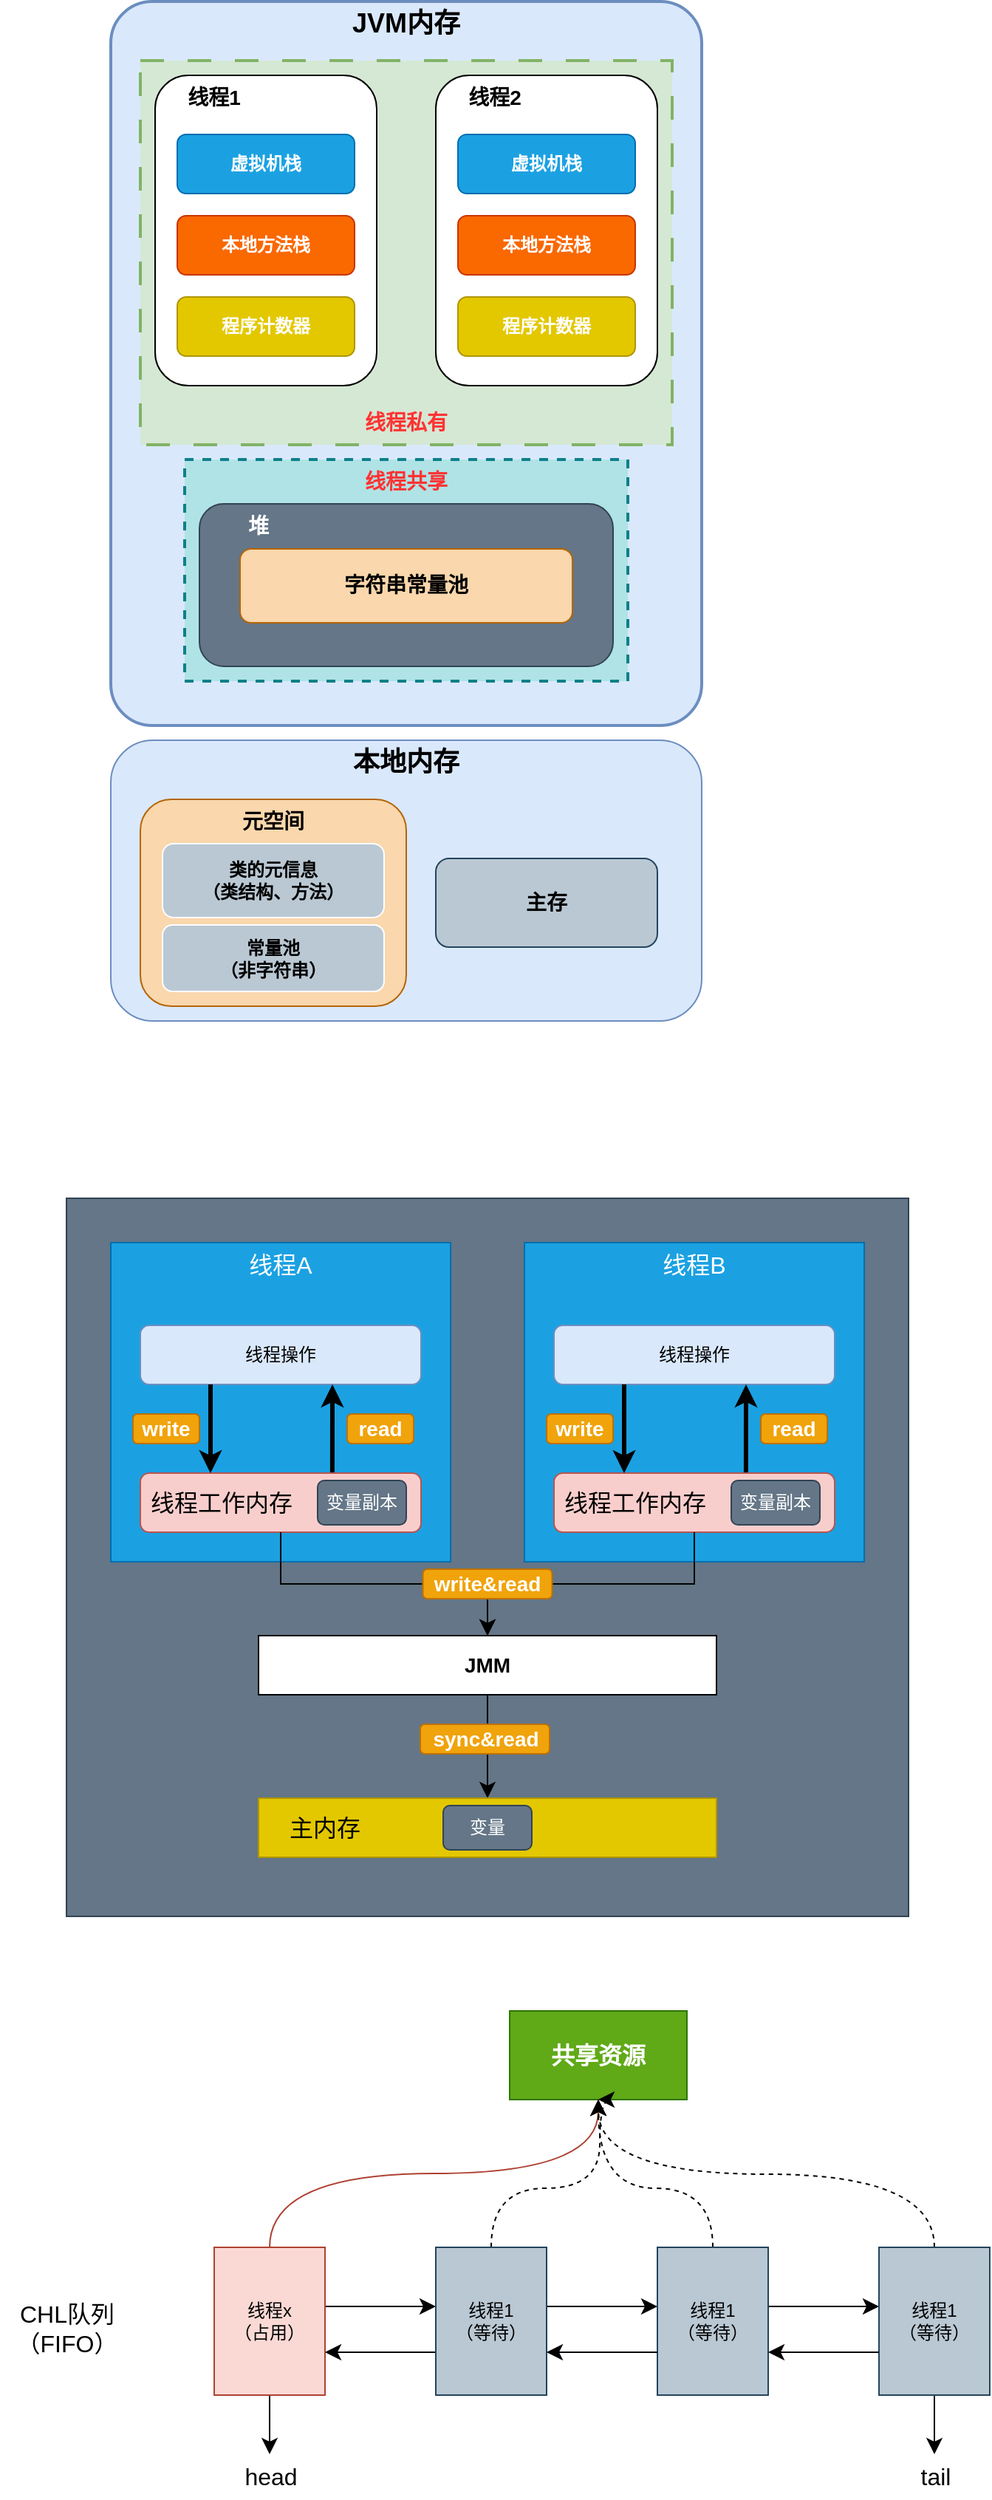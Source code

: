 <mxfile version="24.7.17">
  <diagram name="第 1 页" id="R8lSAh_ms-Js-fD9iYkR">
    <mxGraphModel dx="712" dy="814" grid="1" gridSize="10" guides="1" tooltips="1" connect="1" arrows="1" fold="1" page="1" pageScale="1" pageWidth="827" pageHeight="1169" math="0" shadow="0">
      <root>
        <mxCell id="0" />
        <mxCell id="1" parent="0" />
        <mxCell id="kH9MLhwengYHdYV4Ar4A-25" value="" style="group" vertex="1" connectable="0" parent="1">
          <mxGeometry x="90" y="70" width="400" height="690" as="geometry" />
        </mxCell>
        <mxCell id="D8Kj4qU78no7kVrKuZ1o-30" value="" style="rounded=1;whiteSpace=wrap;html=1;fillColor=#dae8fc;strokeColor=#6c8ebf;" parent="kH9MLhwengYHdYV4Ar4A-25" vertex="1">
          <mxGeometry y="500" width="400" height="190" as="geometry" />
        </mxCell>
        <mxCell id="D8Kj4qU78no7kVrKuZ1o-2" value="" style="rounded=1;whiteSpace=wrap;html=1;fillColor=#dae8fc;strokeColor=#6c8ebf;imageWidth=24;arcSize=7;textShadow=0;strokeWidth=2;" parent="kH9MLhwengYHdYV4Ar4A-25" vertex="1">
          <mxGeometry width="400" height="490" as="geometry" />
        </mxCell>
        <mxCell id="D8Kj4qU78no7kVrKuZ1o-3" value="&lt;b&gt;&lt;font style=&quot;font-size: 18px;&quot;&gt;JVM内存&lt;/font&gt;&lt;/b&gt;" style="text;html=1;align=center;verticalAlign=middle;whiteSpace=wrap;rounded=0;" parent="kH9MLhwengYHdYV4Ar4A-25" vertex="1">
          <mxGeometry x="160" width="80" height="30" as="geometry" />
        </mxCell>
        <mxCell id="D8Kj4qU78no7kVrKuZ1o-17" value="" style="rounded=0;whiteSpace=wrap;html=1;fillColor=#d5e8d4;strokeColor=#82b366;strokeWidth=2;dashed=1;dashPattern=8 8;" parent="kH9MLhwengYHdYV4Ar4A-25" vertex="1">
          <mxGeometry x="20" y="40" width="360" height="260" as="geometry" />
        </mxCell>
        <mxCell id="D8Kj4qU78no7kVrKuZ1o-4" value="" style="rounded=1;whiteSpace=wrap;html=1;" parent="kH9MLhwengYHdYV4Ar4A-25" vertex="1">
          <mxGeometry x="30" y="50" width="150" height="210" as="geometry" />
        </mxCell>
        <mxCell id="D8Kj4qU78no7kVrKuZ1o-5" value="&lt;span style=&quot;font-size: 14px;&quot;&gt;&lt;b&gt;线程1&lt;/b&gt;&lt;/span&gt;" style="text;html=1;align=center;verticalAlign=middle;whiteSpace=wrap;rounded=0;" parent="kH9MLhwengYHdYV4Ar4A-25" vertex="1">
          <mxGeometry x="30" y="50" width="80" height="30" as="geometry" />
        </mxCell>
        <mxCell id="D8Kj4qU78no7kVrKuZ1o-8" value="&lt;b&gt;&lt;font&gt;虚拟机栈&lt;/font&gt;&lt;/b&gt;" style="rounded=1;whiteSpace=wrap;html=1;fillColor=#1ba1e2;fontColor=#FFFFFF;strokeColor=#006EAF;" parent="kH9MLhwengYHdYV4Ar4A-25" vertex="1">
          <mxGeometry x="45" y="90" width="120" height="40" as="geometry" />
        </mxCell>
        <mxCell id="D8Kj4qU78no7kVrKuZ1o-9" value="&lt;b&gt;本地方法栈&lt;/b&gt;" style="rounded=1;whiteSpace=wrap;html=1;fillColor=#fa6800;fontColor=#FFFFFF;strokeColor=#C73500;" parent="kH9MLhwengYHdYV4Ar4A-25" vertex="1">
          <mxGeometry x="45" y="145" width="120" height="40" as="geometry" />
        </mxCell>
        <mxCell id="D8Kj4qU78no7kVrKuZ1o-10" value="&lt;b&gt;程序计数器&lt;/b&gt;" style="rounded=1;whiteSpace=wrap;html=1;fillColor=#e3c800;fontColor=#FFFFFF;strokeColor=#B09500;" parent="kH9MLhwengYHdYV4Ar4A-25" vertex="1">
          <mxGeometry x="45" y="200" width="120" height="40" as="geometry" />
        </mxCell>
        <mxCell id="D8Kj4qU78no7kVrKuZ1o-11" value="" style="rounded=1;whiteSpace=wrap;html=1;" parent="kH9MLhwengYHdYV4Ar4A-25" vertex="1">
          <mxGeometry x="220" y="50" width="150" height="210" as="geometry" />
        </mxCell>
        <mxCell id="D8Kj4qU78no7kVrKuZ1o-12" value="&lt;span style=&quot;font-size: 14px;&quot;&gt;&lt;b&gt;线程2&lt;/b&gt;&lt;/span&gt;" style="text;html=1;align=center;verticalAlign=middle;whiteSpace=wrap;rounded=0;" parent="kH9MLhwengYHdYV4Ar4A-25" vertex="1">
          <mxGeometry x="220" y="50" width="80" height="30" as="geometry" />
        </mxCell>
        <mxCell id="D8Kj4qU78no7kVrKuZ1o-13" value="&lt;b&gt;虚拟机栈&lt;/b&gt;" style="rounded=1;whiteSpace=wrap;html=1;fillColor=#1ba1e2;fontColor=#FFFFFF;strokeColor=#006EAF;" parent="kH9MLhwengYHdYV4Ar4A-25" vertex="1">
          <mxGeometry x="235" y="90" width="120" height="40" as="geometry" />
        </mxCell>
        <mxCell id="D8Kj4qU78no7kVrKuZ1o-14" value="&lt;b&gt;本地方法栈&lt;/b&gt;" style="rounded=1;whiteSpace=wrap;html=1;fillColor=#fa6800;fontColor=#FFFFFF;strokeColor=#C73500;" parent="kH9MLhwengYHdYV4Ar4A-25" vertex="1">
          <mxGeometry x="235" y="145" width="120" height="40" as="geometry" />
        </mxCell>
        <mxCell id="D8Kj4qU78no7kVrKuZ1o-15" value="&lt;b&gt;程序计数器&lt;/b&gt;" style="rounded=1;whiteSpace=wrap;html=1;fillColor=#e3c800;fontColor=#FFFFFF;strokeColor=#B09500;" parent="kH9MLhwengYHdYV4Ar4A-25" vertex="1">
          <mxGeometry x="235" y="200" width="120" height="40" as="geometry" />
        </mxCell>
        <mxCell id="D8Kj4qU78no7kVrKuZ1o-18" value="&lt;span style=&quot;font-size: 14px;&quot;&gt;&lt;b&gt;&lt;font color=&quot;#ff3333&quot;&gt;线程私有&lt;/font&gt;&lt;/b&gt;&lt;/span&gt;" style="text;html=1;align=center;verticalAlign=middle;whiteSpace=wrap;rounded=0;" parent="kH9MLhwengYHdYV4Ar4A-25" vertex="1">
          <mxGeometry x="160" y="270" width="80" height="30" as="geometry" />
        </mxCell>
        <mxCell id="D8Kj4qU78no7kVrKuZ1o-21" value="" style="rounded=0;whiteSpace=wrap;html=1;fillColor=#b0e3e6;strokeColor=#0e8088;dashed=1;strokeWidth=2;" parent="kH9MLhwengYHdYV4Ar4A-25" vertex="1">
          <mxGeometry x="50" y="310" width="300" height="150" as="geometry" />
        </mxCell>
        <mxCell id="D8Kj4qU78no7kVrKuZ1o-20" value="&lt;span style=&quot;font-size: 14px;&quot;&gt;&lt;b&gt;&lt;font color=&quot;#ff3333&quot;&gt;线程共享&lt;/font&gt;&lt;/b&gt;&lt;/span&gt;" style="text;html=1;align=center;verticalAlign=middle;whiteSpace=wrap;rounded=0;" parent="kH9MLhwengYHdYV4Ar4A-25" vertex="1">
          <mxGeometry x="160" y="310" width="80" height="30" as="geometry" />
        </mxCell>
        <mxCell id="D8Kj4qU78no7kVrKuZ1o-23" value="" style="rounded=1;whiteSpace=wrap;html=1;fillColor=#fad7ac;strokeColor=#b46504;" parent="kH9MLhwengYHdYV4Ar4A-25" vertex="1">
          <mxGeometry x="35" y="551" width="150" height="120" as="geometry" />
        </mxCell>
        <mxCell id="D8Kj4qU78no7kVrKuZ1o-25" value="" style="rounded=1;whiteSpace=wrap;html=1;fillColor=#bac8d3;strokeColor=#23445d;" parent="kH9MLhwengYHdYV4Ar4A-25" vertex="1">
          <mxGeometry x="220" y="580" width="150" height="60" as="geometry" />
        </mxCell>
        <mxCell id="D8Kj4qU78no7kVrKuZ1o-26" value="" style="rounded=1;whiteSpace=wrap;html=1;fillColor=#fad7ac;strokeColor=#b46504;" parent="kH9MLhwengYHdYV4Ar4A-25" vertex="1">
          <mxGeometry x="20" y="540" width="180" height="140" as="geometry" />
        </mxCell>
        <mxCell id="D8Kj4qU78no7kVrKuZ1o-27" value="&lt;span style=&quot;font-size: 14px;&quot;&gt;&lt;b&gt;元空间&lt;/b&gt;&lt;/span&gt;" style="text;html=1;align=center;verticalAlign=middle;whiteSpace=wrap;rounded=0;" parent="kH9MLhwengYHdYV4Ar4A-25" vertex="1">
          <mxGeometry x="70" y="540" width="80" height="30" as="geometry" />
        </mxCell>
        <mxCell id="D8Kj4qU78no7kVrKuZ1o-28" value="&lt;span style=&quot;font-size: 14px;&quot;&gt;&lt;b&gt;主存&lt;/b&gt;&lt;/span&gt;" style="text;html=1;align=center;verticalAlign=middle;whiteSpace=wrap;rounded=0;" parent="kH9MLhwengYHdYV4Ar4A-25" vertex="1">
          <mxGeometry x="255" y="595" width="80" height="30" as="geometry" />
        </mxCell>
        <mxCell id="D8Kj4qU78no7kVrKuZ1o-33" value="" style="group;fillColor=none;strokeColor=none;" parent="kH9MLhwengYHdYV4Ar4A-25" vertex="1" connectable="0">
          <mxGeometry x="60" y="340" width="280" height="111" as="geometry" />
        </mxCell>
        <mxCell id="D8Kj4qU78no7kVrKuZ1o-29" value="" style="rounded=1;whiteSpace=wrap;html=1;fillColor=#647687;strokeColor=#314354;fontColor=#ffffff;movable=0;resizable=0;rotatable=0;deletable=0;editable=0;locked=1;connectable=0;" parent="D8Kj4qU78no7kVrKuZ1o-33" vertex="1">
          <mxGeometry width="280" height="110" as="geometry" />
        </mxCell>
        <mxCell id="D8Kj4qU78no7kVrKuZ1o-31" value="&lt;span style=&quot;font-size: 14px;&quot;&gt;&lt;b&gt;&lt;font color=&quot;#ffffff&quot;&gt;堆&lt;/font&gt;&lt;/b&gt;&lt;/span&gt;" style="text;html=1;align=center;verticalAlign=middle;whiteSpace=wrap;rounded=0;movable=0;resizable=0;rotatable=0;deletable=0;editable=0;locked=1;connectable=0;" parent="D8Kj4qU78no7kVrKuZ1o-33" vertex="1">
          <mxGeometry width="80" height="30" as="geometry" />
        </mxCell>
        <mxCell id="D8Kj4qU78no7kVrKuZ1o-32" value="" style="rounded=1;whiteSpace=wrap;html=1;fillColor=#fad7ac;strokeColor=#b46504;" parent="D8Kj4qU78no7kVrKuZ1o-33" vertex="1">
          <mxGeometry x="27.5" y="30.5" width="225" height="50" as="geometry" />
        </mxCell>
        <mxCell id="D8Kj4qU78no7kVrKuZ1o-36" value="&lt;span style=&quot;font-size: 14px;&quot;&gt;&lt;b&gt;字符串常量池&lt;/b&gt;&lt;/span&gt;" style="text;html=1;align=center;verticalAlign=middle;whiteSpace=wrap;rounded=0;" parent="D8Kj4qU78no7kVrKuZ1o-33" vertex="1">
          <mxGeometry x="95" y="40" width="90" height="30" as="geometry" />
        </mxCell>
        <mxCell id="D8Kj4qU78no7kVrKuZ1o-34" value="&lt;b&gt;&lt;font style=&quot;font-size: 18px;&quot;&gt;本地内存&lt;/font&gt;&lt;/b&gt;" style="text;html=1;align=center;verticalAlign=middle;whiteSpace=wrap;rounded=0;" parent="kH9MLhwengYHdYV4Ar4A-25" vertex="1">
          <mxGeometry x="160" y="500" width="80" height="30" as="geometry" />
        </mxCell>
        <mxCell id="D8Kj4qU78no7kVrKuZ1o-37" value="常量池&lt;div&gt;（非字符串）&lt;/div&gt;" style="rounded=1;whiteSpace=wrap;html=1;fillColor=#bac8d3;strokeColor=#FFFFFF;fontStyle=1" parent="kH9MLhwengYHdYV4Ar4A-25" vertex="1">
          <mxGeometry x="35" y="625" width="150" height="45" as="geometry" />
        </mxCell>
        <mxCell id="D8Kj4qU78no7kVrKuZ1o-38" value="类的元信息&lt;div&gt;（类结构、方法）&lt;/div&gt;" style="rounded=1;whiteSpace=wrap;html=1;fillColor=#bac8d3;strokeColor=#FFFFFF;fontStyle=1" parent="kH9MLhwengYHdYV4Ar4A-25" vertex="1">
          <mxGeometry x="35" y="570" width="150" height="50" as="geometry" />
        </mxCell>
        <mxCell id="kH9MLhwengYHdYV4Ar4A-31" value="" style="group" vertex="1" connectable="0" parent="1">
          <mxGeometry x="60" y="880" width="570" height="486" as="geometry" />
        </mxCell>
        <mxCell id="PDrUq4Q-Q5MVaonfOiOn-1" value="" style="rounded=0;whiteSpace=wrap;html=1;fillColor=#647687;strokeColor=#314354;fontColor=#ffffff;" parent="kH9MLhwengYHdYV4Ar4A-31" vertex="1">
          <mxGeometry width="570" height="486" as="geometry" />
        </mxCell>
        <mxCell id="PDrUq4Q-Q5MVaonfOiOn-2" value="" style="rounded=0;whiteSpace=wrap;html=1;fillColor=#1ba1e2;fontColor=#ffffff;strokeColor=#006EAF;" parent="kH9MLhwengYHdYV4Ar4A-31" vertex="1">
          <mxGeometry x="30" y="30" width="230" height="216" as="geometry" />
        </mxCell>
        <mxCell id="PDrUq4Q-Q5MVaonfOiOn-4" value="线程操作" style="rounded=1;whiteSpace=wrap;html=1;fillColor=#dae8fc;strokeColor=#6c8ebf;" parent="kH9MLhwengYHdYV4Ar4A-31" vertex="1">
          <mxGeometry x="50" y="86" width="190" height="40" as="geometry" />
        </mxCell>
        <mxCell id="PDrUq4Q-Q5MVaonfOiOn-9" style="edgeStyle=orthogonalEdgeStyle;rounded=0;orthogonalLoop=1;jettySize=auto;html=1;exitX=0.684;exitY=0.1;exitDx=0;exitDy=0;exitPerimeter=0;strokeWidth=3;" parent="kH9MLhwengYHdYV4Ar4A-31" source="PDrUq4Q-Q5MVaonfOiOn-5" target="PDrUq4Q-Q5MVaonfOiOn-4" edge="1">
          <mxGeometry relative="1" as="geometry">
            <Array as="points">
              <mxPoint x="180" y="136" />
              <mxPoint x="180" y="136" />
            </Array>
          </mxGeometry>
        </mxCell>
        <mxCell id="PDrUq4Q-Q5MVaonfOiOn-5" value="" style="rounded=1;whiteSpace=wrap;html=1;fillColor=#f8cecc;strokeColor=#b85450;" parent="kH9MLhwengYHdYV4Ar4A-31" vertex="1">
          <mxGeometry x="50" y="186" width="190" height="40" as="geometry" />
        </mxCell>
        <mxCell id="PDrUq4Q-Q5MVaonfOiOn-7" style="edgeStyle=orthogonalEdgeStyle;rounded=0;orthogonalLoop=1;jettySize=auto;html=1;exitX=0.25;exitY=1;exitDx=0;exitDy=0;strokeWidth=3;" parent="kH9MLhwengYHdYV4Ar4A-31" source="PDrUq4Q-Q5MVaonfOiOn-4" edge="1">
          <mxGeometry relative="1" as="geometry">
            <mxPoint x="81" y="126" as="sourcePoint" />
            <mxPoint x="98" y="186" as="targetPoint" />
            <Array as="points">
              <mxPoint x="98" y="186" />
            </Array>
          </mxGeometry>
        </mxCell>
        <mxCell id="PDrUq4Q-Q5MVaonfOiOn-14" value="&lt;font size=&quot;1&quot; color=&quot;#ffffff&quot;&gt;&lt;b style=&quot;font-size: 14px;&quot;&gt;write&lt;/b&gt;&lt;/font&gt;" style="rounded=1;whiteSpace=wrap;html=1;fillColor=#f0a30a;fontColor=#000000;strokeColor=#BD7000;" parent="kH9MLhwengYHdYV4Ar4A-31" vertex="1">
          <mxGeometry x="45" y="146" width="45" height="20" as="geometry" />
        </mxCell>
        <mxCell id="PDrUq4Q-Q5MVaonfOiOn-15" value="&lt;font size=&quot;1&quot; color=&quot;#ffffff&quot;&gt;&lt;b style=&quot;font-size: 14px;&quot;&gt;read&lt;/b&gt;&lt;/font&gt;" style="rounded=1;whiteSpace=wrap;html=1;fillColor=#f0a30a;fontColor=#000000;strokeColor=#BD7000;" parent="kH9MLhwengYHdYV4Ar4A-31" vertex="1">
          <mxGeometry x="190" y="146" width="45" height="20" as="geometry" />
        </mxCell>
        <mxCell id="kH9MLhwengYHdYV4Ar4A-1" value="&lt;font color=&quot;#ffffff&quot;&gt;线程A&lt;/font&gt;" style="text;html=1;align=center;verticalAlign=middle;whiteSpace=wrap;rounded=0;fontSize=16;" vertex="1" parent="kH9MLhwengYHdYV4Ar4A-31">
          <mxGeometry x="115" y="30" width="60" height="30" as="geometry" />
        </mxCell>
        <mxCell id="kH9MLhwengYHdYV4Ar4A-2" value="线程工作内存" style="text;html=1;align=center;verticalAlign=middle;whiteSpace=wrap;rounded=0;fontSize=16;" vertex="1" parent="kH9MLhwengYHdYV4Ar4A-31">
          <mxGeometry x="40" y="191" width="130" height="30" as="geometry" />
        </mxCell>
        <mxCell id="kH9MLhwengYHdYV4Ar4A-3" value="变量副本" style="rounded=1;whiteSpace=wrap;html=1;fillColor=#647687;fontColor=#ffffff;strokeColor=#314354;" vertex="1" parent="kH9MLhwengYHdYV4Ar4A-31">
          <mxGeometry x="170" y="191" width="60" height="30" as="geometry" />
        </mxCell>
        <mxCell id="kH9MLhwengYHdYV4Ar4A-4" value="" style="rounded=0;whiteSpace=wrap;html=1;fillColor=#1ba1e2;fontColor=#ffffff;strokeColor=#006EAF;" vertex="1" parent="kH9MLhwengYHdYV4Ar4A-31">
          <mxGeometry x="310" y="30" width="230" height="216" as="geometry" />
        </mxCell>
        <mxCell id="kH9MLhwengYHdYV4Ar4A-5" value="线程操作" style="rounded=1;whiteSpace=wrap;html=1;fillColor=#dae8fc;strokeColor=#6c8ebf;" vertex="1" parent="kH9MLhwengYHdYV4Ar4A-31">
          <mxGeometry x="330" y="86" width="190" height="40" as="geometry" />
        </mxCell>
        <mxCell id="kH9MLhwengYHdYV4Ar4A-6" style="edgeStyle=orthogonalEdgeStyle;rounded=0;orthogonalLoop=1;jettySize=auto;html=1;exitX=0.684;exitY=0.1;exitDx=0;exitDy=0;exitPerimeter=0;strokeWidth=3;" edge="1" parent="kH9MLhwengYHdYV4Ar4A-31" source="kH9MLhwengYHdYV4Ar4A-7" target="kH9MLhwengYHdYV4Ar4A-5">
          <mxGeometry relative="1" as="geometry">
            <Array as="points">
              <mxPoint x="460" y="136" />
              <mxPoint x="460" y="136" />
            </Array>
          </mxGeometry>
        </mxCell>
        <mxCell id="kH9MLhwengYHdYV4Ar4A-7" value="" style="rounded=1;whiteSpace=wrap;html=1;fillColor=#f8cecc;strokeColor=#b85450;" vertex="1" parent="kH9MLhwengYHdYV4Ar4A-31">
          <mxGeometry x="330" y="186" width="190" height="40" as="geometry" />
        </mxCell>
        <mxCell id="kH9MLhwengYHdYV4Ar4A-8" style="edgeStyle=orthogonalEdgeStyle;rounded=0;orthogonalLoop=1;jettySize=auto;html=1;exitX=0.25;exitY=1;exitDx=0;exitDy=0;strokeWidth=3;" edge="1" parent="kH9MLhwengYHdYV4Ar4A-31" source="kH9MLhwengYHdYV4Ar4A-5">
          <mxGeometry relative="1" as="geometry">
            <mxPoint x="361" y="126" as="sourcePoint" />
            <mxPoint x="378" y="186" as="targetPoint" />
            <Array as="points">
              <mxPoint x="378" y="186" />
            </Array>
          </mxGeometry>
        </mxCell>
        <mxCell id="kH9MLhwengYHdYV4Ar4A-9" value="&lt;font size=&quot;1&quot; color=&quot;#ffffff&quot;&gt;&lt;b style=&quot;font-size: 14px;&quot;&gt;write&lt;/b&gt;&lt;/font&gt;" style="rounded=1;whiteSpace=wrap;html=1;fillColor=#f0a30a;fontColor=#000000;strokeColor=#BD7000;" vertex="1" parent="kH9MLhwengYHdYV4Ar4A-31">
          <mxGeometry x="325" y="146" width="45" height="20" as="geometry" />
        </mxCell>
        <mxCell id="kH9MLhwengYHdYV4Ar4A-10" value="&lt;font size=&quot;1&quot; color=&quot;#ffffff&quot;&gt;&lt;b style=&quot;font-size: 14px;&quot;&gt;read&lt;/b&gt;&lt;/font&gt;" style="rounded=1;whiteSpace=wrap;html=1;fillColor=#f0a30a;fontColor=#000000;strokeColor=#BD7000;" vertex="1" parent="kH9MLhwengYHdYV4Ar4A-31">
          <mxGeometry x="470" y="146" width="45" height="20" as="geometry" />
        </mxCell>
        <mxCell id="kH9MLhwengYHdYV4Ar4A-11" value="&lt;font color=&quot;#ffffff&quot;&gt;线程B&lt;/font&gt;" style="text;html=1;align=center;verticalAlign=middle;whiteSpace=wrap;rounded=0;fontSize=16;" vertex="1" parent="kH9MLhwengYHdYV4Ar4A-31">
          <mxGeometry x="395" y="30" width="60" height="30" as="geometry" />
        </mxCell>
        <mxCell id="kH9MLhwengYHdYV4Ar4A-12" value="线程工作内存" style="text;html=1;align=center;verticalAlign=middle;whiteSpace=wrap;rounded=0;fontSize=16;" vertex="1" parent="kH9MLhwengYHdYV4Ar4A-31">
          <mxGeometry x="320" y="191" width="130" height="30" as="geometry" />
        </mxCell>
        <mxCell id="kH9MLhwengYHdYV4Ar4A-13" value="变量副本" style="rounded=1;whiteSpace=wrap;html=1;fillColor=#647687;fontColor=#ffffff;strokeColor=#314354;" vertex="1" parent="kH9MLhwengYHdYV4Ar4A-31">
          <mxGeometry x="450" y="191" width="60" height="30" as="geometry" />
        </mxCell>
        <mxCell id="kH9MLhwengYHdYV4Ar4A-22" style="edgeStyle=none;curved=1;rounded=0;orthogonalLoop=1;jettySize=auto;html=1;entryX=0.5;entryY=0;entryDx=0;entryDy=0;fontSize=12;startSize=8;endSize=8;" edge="1" parent="kH9MLhwengYHdYV4Ar4A-31" source="kH9MLhwengYHdYV4Ar4A-14" target="kH9MLhwengYHdYV4Ar4A-15">
          <mxGeometry relative="1" as="geometry" />
        </mxCell>
        <mxCell id="kH9MLhwengYHdYV4Ar4A-14" value="&lt;b&gt;&lt;font style=&quot;font-size: 14px;&quot;&gt;JMM&lt;/font&gt;&lt;/b&gt;" style="rounded=0;whiteSpace=wrap;html=1;" vertex="1" parent="kH9MLhwengYHdYV4Ar4A-31">
          <mxGeometry x="130" y="296" width="310" height="40" as="geometry" />
        </mxCell>
        <mxCell id="kH9MLhwengYHdYV4Ar4A-15" value="" style="rounded=0;whiteSpace=wrap;html=1;fillColor=#e3c800;fontColor=#000000;strokeColor=#B09500;" vertex="1" parent="kH9MLhwengYHdYV4Ar4A-31">
          <mxGeometry x="130" y="406" width="310" height="40" as="geometry" />
        </mxCell>
        <mxCell id="kH9MLhwengYHdYV4Ar4A-18" value="" style="endArrow=classic;html=1;rounded=0;fontSize=12;startSize=8;endSize=8;edgeStyle=orthogonalEdgeStyle;exitX=0.5;exitY=1;exitDx=0;exitDy=0;entryX=0.5;entryY=0;entryDx=0;entryDy=0;" edge="1" parent="kH9MLhwengYHdYV4Ar4A-31" source="PDrUq4Q-Q5MVaonfOiOn-5" target="kH9MLhwengYHdYV4Ar4A-14">
          <mxGeometry width="50" height="50" relative="1" as="geometry">
            <mxPoint x="60" y="326" as="sourcePoint" />
            <mxPoint x="110" y="276" as="targetPoint" />
          </mxGeometry>
        </mxCell>
        <mxCell id="kH9MLhwengYHdYV4Ar4A-21" value="" style="endArrow=classic;html=1;rounded=0;fontSize=12;startSize=8;endSize=8;entryX=0.5;entryY=0;entryDx=0;entryDy=0;edgeStyle=orthogonalEdgeStyle;exitX=0.5;exitY=1;exitDx=0;exitDy=0;" edge="1" parent="kH9MLhwengYHdYV4Ar4A-31" source="kH9MLhwengYHdYV4Ar4A-7" target="kH9MLhwengYHdYV4Ar4A-14">
          <mxGeometry width="50" height="50" relative="1" as="geometry">
            <mxPoint x="430" y="236" as="sourcePoint" />
            <mxPoint x="480" y="186" as="targetPoint" />
          </mxGeometry>
        </mxCell>
        <mxCell id="kH9MLhwengYHdYV4Ar4A-23" value="主内存" style="text;html=1;align=center;verticalAlign=middle;whiteSpace=wrap;rounded=0;fontSize=16;" vertex="1" parent="kH9MLhwengYHdYV4Ar4A-31">
          <mxGeometry x="130" y="411" width="90" height="30" as="geometry" />
        </mxCell>
        <mxCell id="kH9MLhwengYHdYV4Ar4A-24" value="变量" style="rounded=1;whiteSpace=wrap;html=1;fillColor=#647687;strokeColor=#314354;fontColor=#ffffff;" vertex="1" parent="kH9MLhwengYHdYV4Ar4A-31">
          <mxGeometry x="255" y="411" width="60" height="30" as="geometry" />
        </mxCell>
        <mxCell id="kH9MLhwengYHdYV4Ar4A-26" value="&lt;font size=&quot;1&quot; color=&quot;#ffffff&quot;&gt;&lt;b style=&quot;font-size: 14px;&quot;&gt;write&amp;amp;read&lt;/b&gt;&lt;/font&gt;" style="rounded=1;whiteSpace=wrap;html=1;fillColor=#f0a30a;fontColor=#000000;strokeColor=#BD7000;" vertex="1" parent="kH9MLhwengYHdYV4Ar4A-31">
          <mxGeometry x="241.25" y="251" width="87.5" height="20" as="geometry" />
        </mxCell>
        <mxCell id="kH9MLhwengYHdYV4Ar4A-30" value="&lt;font size=&quot;1&quot; color=&quot;#ffffff&quot;&gt;&lt;b style=&quot;font-size: 14px;&quot;&gt;sync&amp;amp;read&lt;/b&gt;&lt;/font&gt;" style="rounded=1;whiteSpace=wrap;html=1;fillColor=#f0a30a;fontColor=#000000;strokeColor=#BD7000;" vertex="1" parent="kH9MLhwengYHdYV4Ar4A-31">
          <mxGeometry x="239.5" y="356" width="87.5" height="20" as="geometry" />
        </mxCell>
        <mxCell id="kH9MLhwengYHdYV4Ar4A-32" value="&lt;b&gt;&lt;font style=&quot;font-size: 16px;&quot;&gt;共享资源&lt;/font&gt;&lt;/b&gt;" style="rounded=0;whiteSpace=wrap;html=1;fillColor=#60a917;fontColor=#ffffff;strokeColor=#2D7600;" vertex="1" parent="1">
          <mxGeometry x="360" y="1430" width="120" height="60" as="geometry" />
        </mxCell>
        <mxCell id="kH9MLhwengYHdYV4Ar4A-35" value="" style="edgeStyle=none;curved=1;rounded=0;orthogonalLoop=1;jettySize=auto;html=1;fontSize=12;startSize=8;endSize=8;" edge="1" parent="1">
          <mxGeometry relative="1" as="geometry">
            <mxPoint x="235" y="1630" as="sourcePoint" />
            <mxPoint x="310" y="1630" as="targetPoint" />
          </mxGeometry>
        </mxCell>
        <mxCell id="kH9MLhwengYHdYV4Ar4A-47" style="edgeStyle=none;curved=1;rounded=0;orthogonalLoop=1;jettySize=auto;html=1;fontSize=12;startSize=8;endSize=8;" edge="1" parent="1" source="kH9MLhwengYHdYV4Ar4A-33">
          <mxGeometry relative="1" as="geometry">
            <mxPoint x="197.5" y="1730" as="targetPoint" />
          </mxGeometry>
        </mxCell>
        <mxCell id="kH9MLhwengYHdYV4Ar4A-52" style="edgeStyle=orthogonalEdgeStyle;rounded=0;orthogonalLoop=1;jettySize=auto;html=1;entryX=0.5;entryY=1;entryDx=0;entryDy=0;fontSize=12;startSize=8;endSize=8;curved=1;fillColor=#fad9d5;strokeColor=#ae4132;" edge="1" parent="1" source="kH9MLhwengYHdYV4Ar4A-33" target="kH9MLhwengYHdYV4Ar4A-32">
          <mxGeometry relative="1" as="geometry">
            <Array as="points">
              <mxPoint x="198" y="1540" />
              <mxPoint x="420" y="1540" />
            </Array>
          </mxGeometry>
        </mxCell>
        <mxCell id="kH9MLhwengYHdYV4Ar4A-33" value="线程x&lt;div&gt;（占用）&lt;/div&gt;" style="rounded=0;whiteSpace=wrap;html=1;fillColor=#fad9d5;strokeColor=#ae4132;" vertex="1" parent="1">
          <mxGeometry x="160" y="1590" width="75" height="100" as="geometry" />
        </mxCell>
        <mxCell id="kH9MLhwengYHdYV4Ar4A-37" value="" style="edgeStyle=none;curved=1;rounded=0;orthogonalLoop=1;jettySize=auto;html=1;fontSize=12;startSize=8;endSize=8;" edge="1" parent="1">
          <mxGeometry relative="1" as="geometry">
            <mxPoint x="385" y="1630" as="sourcePoint" />
            <mxPoint x="460" y="1630" as="targetPoint" />
          </mxGeometry>
        </mxCell>
        <mxCell id="kH9MLhwengYHdYV4Ar4A-45" style="edgeStyle=none;curved=1;rounded=0;orthogonalLoop=1;jettySize=auto;html=1;entryX=1;entryY=0.75;entryDx=0;entryDy=0;fontSize=12;startSize=8;endSize=8;exitX=0;exitY=0.75;exitDx=0;exitDy=0;" edge="1" parent="1">
          <mxGeometry relative="1" as="geometry">
            <mxPoint x="310" y="1661" as="sourcePoint" />
            <mxPoint x="235" y="1661" as="targetPoint" />
          </mxGeometry>
        </mxCell>
        <mxCell id="kH9MLhwengYHdYV4Ar4A-53" style="edgeStyle=orthogonalEdgeStyle;curved=1;rounded=0;orthogonalLoop=1;jettySize=auto;html=1;fontSize=12;startSize=8;endSize=8;exitX=0.5;exitY=0;exitDx=0;exitDy=0;dashed=1;" edge="1" parent="1" source="kH9MLhwengYHdYV4Ar4A-34">
          <mxGeometry relative="1" as="geometry">
            <mxPoint x="420" y="1490" as="targetPoint" />
            <Array as="points">
              <mxPoint x="348" y="1550" />
              <mxPoint x="421" y="1550" />
            </Array>
          </mxGeometry>
        </mxCell>
        <mxCell id="kH9MLhwengYHdYV4Ar4A-34" value="线程1&lt;div&gt;（等待）&lt;/div&gt;" style="rounded=0;whiteSpace=wrap;html=1;fillColor=#bac8d3;strokeColor=#23445d;" vertex="1" parent="1">
          <mxGeometry x="310" y="1590" width="75" height="100" as="geometry" />
        </mxCell>
        <mxCell id="kH9MLhwengYHdYV4Ar4A-39" value="" style="edgeStyle=none;curved=1;rounded=0;orthogonalLoop=1;jettySize=auto;html=1;fontSize=12;startSize=8;endSize=8;" edge="1" parent="1">
          <mxGeometry relative="1" as="geometry">
            <mxPoint x="535" y="1630" as="sourcePoint" />
            <mxPoint x="610" y="1630" as="targetPoint" />
          </mxGeometry>
        </mxCell>
        <mxCell id="kH9MLhwengYHdYV4Ar4A-54" style="edgeStyle=orthogonalEdgeStyle;curved=1;rounded=0;orthogonalLoop=1;jettySize=auto;html=1;entryX=0.5;entryY=1;entryDx=0;entryDy=0;fontSize=12;startSize=8;endSize=8;dashed=1;" edge="1" parent="1" source="kH9MLhwengYHdYV4Ar4A-36" target="kH9MLhwengYHdYV4Ar4A-32">
          <mxGeometry relative="1" as="geometry">
            <Array as="points">
              <mxPoint x="498" y="1550" />
              <mxPoint x="420" y="1550" />
            </Array>
          </mxGeometry>
        </mxCell>
        <mxCell id="kH9MLhwengYHdYV4Ar4A-36" value="线程1&lt;div&gt;（等待）&lt;/div&gt;" style="rounded=0;whiteSpace=wrap;html=1;fillColor=#bac8d3;strokeColor=#23445d;" vertex="1" parent="1">
          <mxGeometry x="460" y="1590" width="75" height="100" as="geometry" />
        </mxCell>
        <mxCell id="kH9MLhwengYHdYV4Ar4A-49" style="edgeStyle=none;curved=1;rounded=0;orthogonalLoop=1;jettySize=auto;html=1;fontSize=12;startSize=8;endSize=8;" edge="1" parent="1" source="kH9MLhwengYHdYV4Ar4A-38">
          <mxGeometry relative="1" as="geometry">
            <mxPoint x="647.5" y="1730" as="targetPoint" />
          </mxGeometry>
        </mxCell>
        <mxCell id="kH9MLhwengYHdYV4Ar4A-55" style="edgeStyle=orthogonalEdgeStyle;curved=1;rounded=0;orthogonalLoop=1;jettySize=auto;html=1;fontSize=12;startSize=8;endSize=8;exitX=0.5;exitY=0;exitDx=0;exitDy=0;dashed=1;" edge="1" parent="1" source="kH9MLhwengYHdYV4Ar4A-38">
          <mxGeometry relative="1" as="geometry">
            <mxPoint x="420" y="1490" as="targetPoint" />
          </mxGeometry>
        </mxCell>
        <mxCell id="kH9MLhwengYHdYV4Ar4A-38" value="线程1&lt;div&gt;（等待）&lt;/div&gt;" style="rounded=0;whiteSpace=wrap;html=1;fillColor=#bac8d3;strokeColor=#23445d;" vertex="1" parent="1">
          <mxGeometry x="610" y="1590" width="75" height="100" as="geometry" />
        </mxCell>
        <mxCell id="kH9MLhwengYHdYV4Ar4A-42" value="" style="edgeStyle=none;curved=1;rounded=0;orthogonalLoop=1;jettySize=auto;html=1;fontSize=12;startSize=8;endSize=8;entryX=1;entryY=0.75;entryDx=0;entryDy=0;exitX=0;exitY=0.75;exitDx=0;exitDy=0;" edge="1" parent="1">
          <mxGeometry relative="1" as="geometry">
            <mxPoint x="460" y="1661" as="sourcePoint" />
            <mxPoint x="385" y="1661" as="targetPoint" />
          </mxGeometry>
        </mxCell>
        <mxCell id="kH9MLhwengYHdYV4Ar4A-44" value="" style="edgeStyle=none;curved=1;rounded=0;orthogonalLoop=1;jettySize=auto;html=1;fontSize=12;startSize=8;endSize=8;entryX=1;entryY=0.75;entryDx=0;entryDy=0;exitX=0;exitY=0.75;exitDx=0;exitDy=0;" edge="1" parent="1">
          <mxGeometry relative="1" as="geometry">
            <mxPoint x="610" y="1661" as="sourcePoint" />
            <mxPoint x="535" y="1661" as="targetPoint" />
          </mxGeometry>
        </mxCell>
        <mxCell id="kH9MLhwengYHdYV4Ar4A-48" value="head" style="text;html=1;align=center;verticalAlign=middle;resizable=0;points=[];autosize=1;strokeColor=none;fillColor=none;fontSize=16;" vertex="1" parent="1">
          <mxGeometry x="167.5" y="1730" width="60" height="30" as="geometry" />
        </mxCell>
        <mxCell id="kH9MLhwengYHdYV4Ar4A-50" value="tail" style="text;html=1;align=center;verticalAlign=middle;resizable=0;points=[];autosize=1;strokeColor=none;fillColor=none;fontSize=16;" vertex="1" parent="1">
          <mxGeometry x="627.5" y="1730" width="40" height="30" as="geometry" />
        </mxCell>
        <mxCell id="kH9MLhwengYHdYV4Ar4A-51" value="CHL队列&lt;div&gt;（FIFO）&lt;/div&gt;" style="text;html=1;align=center;verticalAlign=middle;resizable=0;points=[];autosize=1;strokeColor=none;fillColor=none;fontSize=16;" vertex="1" parent="1">
          <mxGeometry x="15" y="1620" width="90" height="50" as="geometry" />
        </mxCell>
      </root>
    </mxGraphModel>
  </diagram>
</mxfile>
